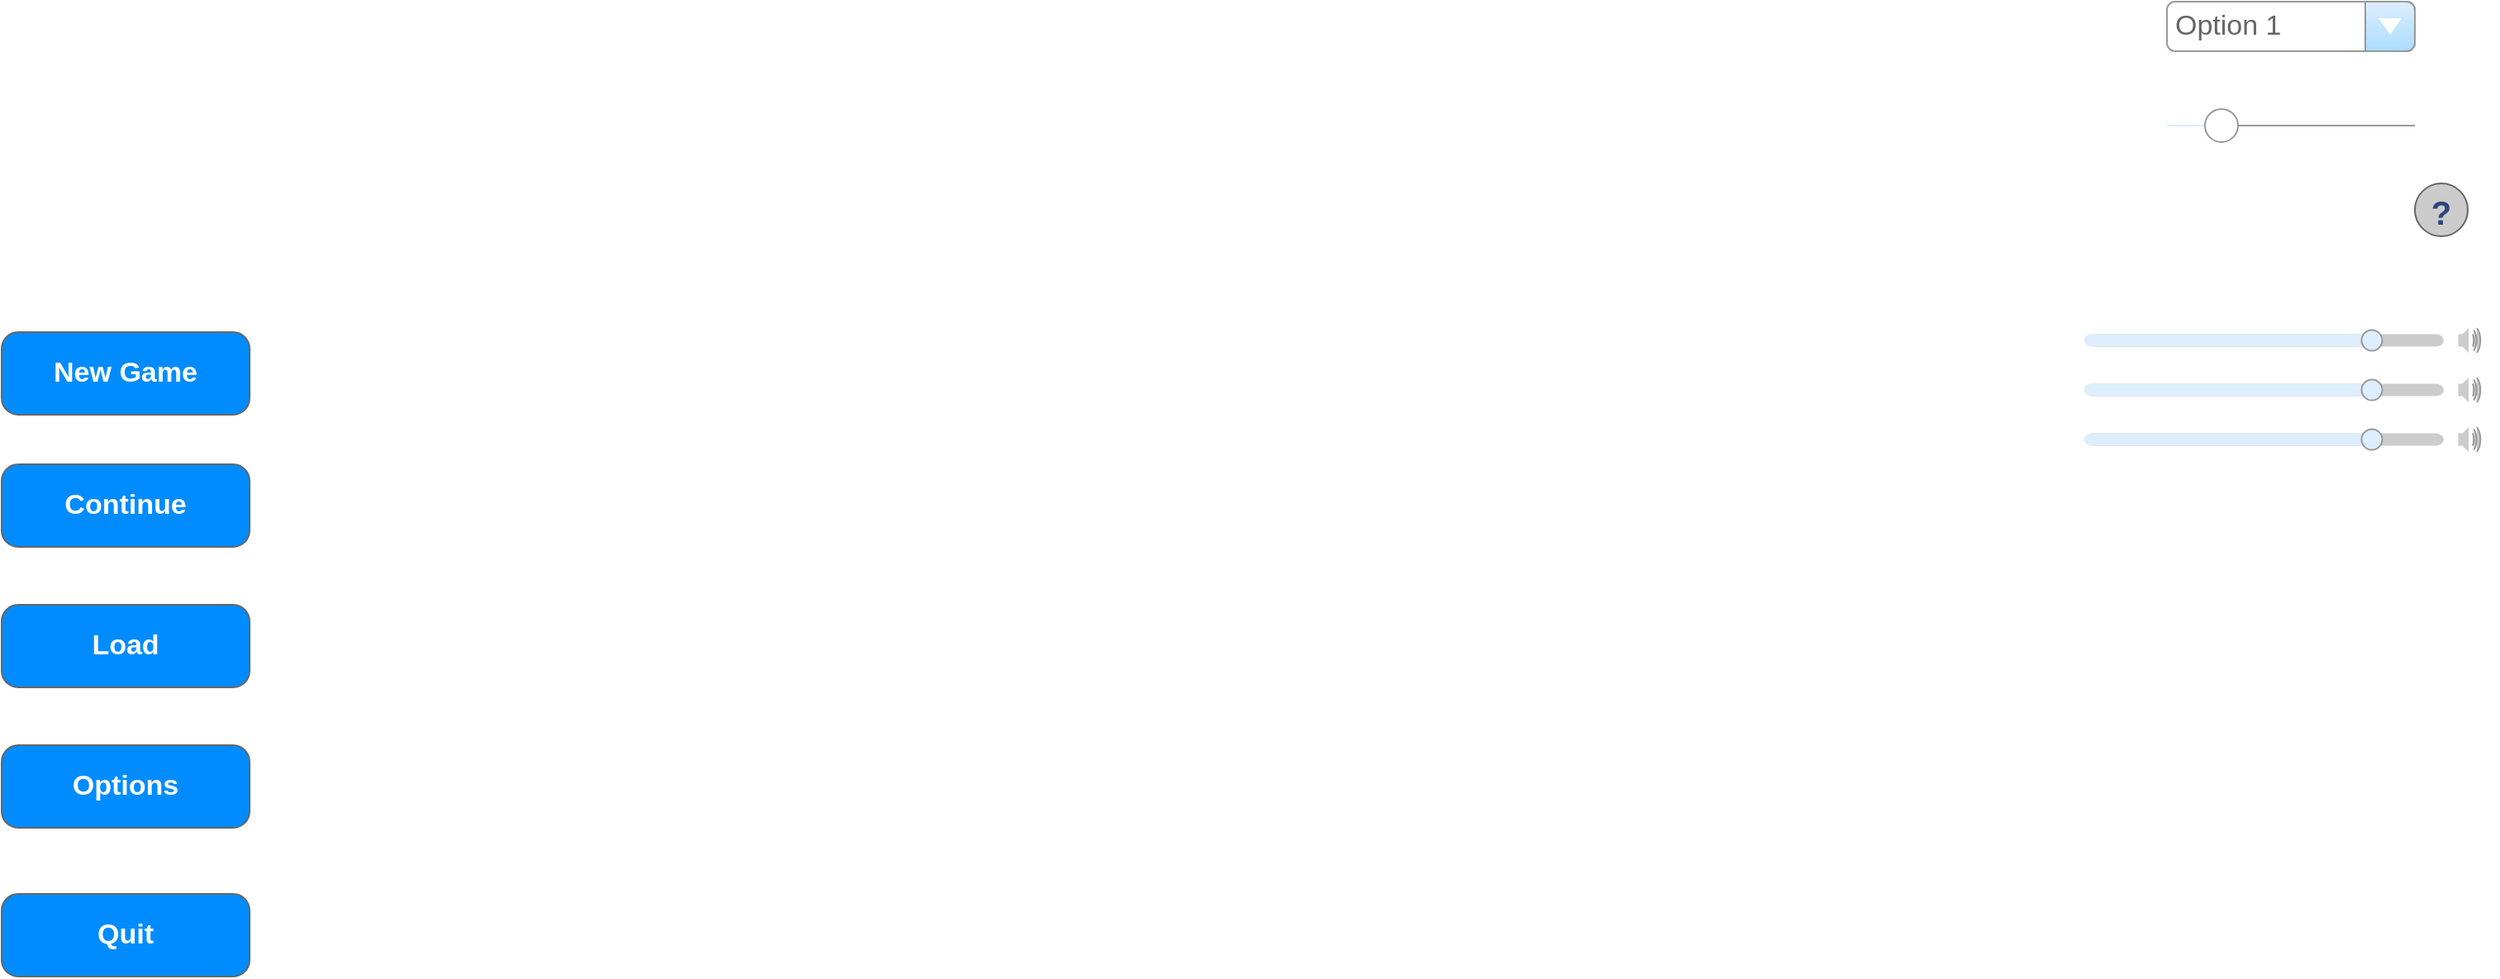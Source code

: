 <mxfile version="20.2.2" type="github" pages="3"><diagram id="_5GUIrbD9RQOqBY5dVK8" name="Main"><mxGraphModel dx="1660" dy="1147" grid="1" gridSize="10" guides="1" tooltips="1" connect="1" arrows="1" fold="1" page="1" pageScale="1" pageWidth="1600" pageHeight="900" math="0" shadow="0"><root><mxCell id="0"/><mxCell id="1" parent="0"/><mxCell id="pWPn7xd0X_Gq6Vy7VP8S-2" value="Options" style="strokeWidth=1;shadow=0;dashed=0;align=center;html=1;shape=mxgraph.mockup.buttons.button;strokeColor=#666666;fontColor=#ffffff;mainText=;buttonStyle=round;fontSize=17;fontStyle=1;fillColor=#008cff;whiteSpace=wrap;" vertex="1" parent="1"><mxGeometry x="40" y="510" width="150" height="50" as="geometry"/></mxCell><mxCell id="Ukd0ut-uW_zSZoWiR2oo-14" value="Option 1" style="strokeWidth=1;shadow=0;dashed=0;align=center;html=1;shape=mxgraph.mockup.forms.comboBox;strokeColor=#999999;fillColor=#ddeeff;align=left;fillColor2=#aaddff;mainText=;fontColor=#666666;fontSize=17;spacingLeft=3;" vertex="1" parent="1"><mxGeometry x="1350" y="60" width="150" height="30" as="geometry"/></mxCell><mxCell id="Ukd0ut-uW_zSZoWiR2oo-15" value="" style="verticalLabelPosition=bottom;shadow=0;dashed=0;align=center;html=1;verticalAlign=top;strokeWidth=1;shape=mxgraph.mockup.forms.horSlider;strokeColor=#999999;sliderStyle=basic;sliderPos=20;handleStyle=circle;fillColor2=#ddeeff;" vertex="1" parent="1"><mxGeometry x="1350" y="120" width="150" height="30" as="geometry"/></mxCell><mxCell id="Ukd0ut-uW_zSZoWiR2oo-16" value="" style="verticalLabelPosition=bottom;shadow=0;dashed=0;align=center;html=1;verticalAlign=top;strokeWidth=1;shape=mxgraph.mockup.misc.volumeSlider;barPos=80;fillColor=#cccccc;strokeColor=#999999;fillColor2=#ddeeff;" vertex="1" parent="1"><mxGeometry x="1300" y="250" width="250" height="30" as="geometry"/></mxCell><mxCell id="Ukd0ut-uW_zSZoWiR2oo-17" value="" style="verticalLabelPosition=bottom;shadow=0;dashed=0;align=center;html=1;verticalAlign=top;strokeWidth=1;shape=mxgraph.mockup.misc.volumeSlider;barPos=80;fillColor=#cccccc;strokeColor=#999999;fillColor2=#ddeeff;" vertex="1" parent="1"><mxGeometry x="1300" y="310" width="250" height="30" as="geometry"/></mxCell><mxCell id="Ukd0ut-uW_zSZoWiR2oo-18" value="" style="verticalLabelPosition=bottom;shadow=0;dashed=0;align=center;html=1;verticalAlign=top;strokeWidth=1;shape=mxgraph.mockup.misc.volumeSlider;barPos=80;fillColor=#cccccc;strokeColor=#999999;fillColor2=#ddeeff;" vertex="1" parent="1"><mxGeometry x="1300" y="280" width="250" height="30" as="geometry"/></mxCell><mxCell id="Ukd0ut-uW_zSZoWiR2oo-19" value="" style="verticalLabelPosition=bottom;shadow=0;dashed=0;align=center;html=1;verticalAlign=top;strokeWidth=1;shape=mxgraph.mockup.misc.help_icon;" vertex="1" parent="1"><mxGeometry x="1500" y="170" width="32" height="32" as="geometry"/></mxCell><mxCell id="Ukd0ut-uW_zSZoWiR2oo-21" value="Load" style="strokeWidth=1;shadow=0;dashed=0;align=center;html=1;shape=mxgraph.mockup.buttons.button;strokeColor=#666666;fontColor=#ffffff;mainText=;buttonStyle=round;fontSize=17;fontStyle=1;fillColor=#008cff;whiteSpace=wrap;" vertex="1" parent="1"><mxGeometry x="40" y="425" width="150" height="50" as="geometry"/></mxCell><mxCell id="Ukd0ut-uW_zSZoWiR2oo-22" value="Continue" style="strokeWidth=1;shadow=0;dashed=0;align=center;html=1;shape=mxgraph.mockup.buttons.button;strokeColor=#666666;fontColor=#ffffff;mainText=;buttonStyle=round;fontSize=17;fontStyle=1;fillColor=#008cff;whiteSpace=wrap;" vertex="1" parent="1"><mxGeometry x="40" y="340" width="150" height="50" as="geometry"/></mxCell><mxCell id="Ukd0ut-uW_zSZoWiR2oo-23" value="New Game" style="strokeWidth=1;shadow=0;dashed=0;align=center;html=1;shape=mxgraph.mockup.buttons.button;strokeColor=#666666;fontColor=#ffffff;mainText=;buttonStyle=round;fontSize=17;fontStyle=1;fillColor=#008cff;whiteSpace=wrap;" vertex="1" parent="1"><mxGeometry x="40" y="260" width="150" height="50" as="geometry"/></mxCell><mxCell id="pWPn7xd0X_Gq6Vy7VP8S-1" value="Quit" style="strokeWidth=1;shadow=0;dashed=0;align=center;html=1;shape=mxgraph.mockup.buttons.button;strokeColor=#666666;fontColor=#ffffff;mainText=;buttonStyle=round;fontSize=17;fontStyle=1;fillColor=#008cff;whiteSpace=wrap;" vertex="1" parent="1"><mxGeometry x="40" y="600" width="150" height="50" as="geometry"/></mxCell></root></mxGraphModel></diagram><diagram name="Options Menu" id="BjaFdvrozqveuFBgUKbV"><mxGraphModel dx="747" dy="516" grid="1" gridSize="10" guides="1" tooltips="1" connect="1" arrows="1" fold="1" page="1" pageScale="1" pageWidth="1600" pageHeight="900" math="0" shadow="0"><root><mxCell id="weFvLTDNCtRDwKqFHZ_--0"/><mxCell id="weFvLTDNCtRDwKqFHZ_--1" parent="weFvLTDNCtRDwKqFHZ_--0"/><mxCell id="weFvLTDNCtRDwKqFHZ_--2" value="Options" style="strokeWidth=1;shadow=0;dashed=0;align=center;html=1;shape=mxgraph.mockup.buttons.button;strokeColor=#666666;fontColor=#ffffff;mainText=;buttonStyle=round;fontSize=17;fontStyle=1;fillColor=#008cff;whiteSpace=wrap;" vertex="1" parent="weFvLTDNCtRDwKqFHZ_--1"><mxGeometry x="40" y="510" width="150" height="50" as="geometry"/></mxCell><mxCell id="weFvLTDNCtRDwKqFHZ_--3" value="Option 1" style="strokeWidth=1;shadow=0;dashed=0;align=center;html=1;shape=mxgraph.mockup.forms.comboBox;strokeColor=#999999;fillColor=#ddeeff;align=left;fillColor2=#aaddff;mainText=;fontColor=#666666;fontSize=17;spacingLeft=3;" vertex="1" parent="weFvLTDNCtRDwKqFHZ_--1"><mxGeometry x="1350" y="60" width="150" height="30" as="geometry"/></mxCell><mxCell id="weFvLTDNCtRDwKqFHZ_--4" value="" style="verticalLabelPosition=bottom;shadow=0;dashed=0;align=center;html=1;verticalAlign=top;strokeWidth=1;shape=mxgraph.mockup.forms.horSlider;strokeColor=#999999;sliderStyle=basic;sliderPos=20;handleStyle=circle;fillColor2=#ddeeff;" vertex="1" parent="weFvLTDNCtRDwKqFHZ_--1"><mxGeometry x="1350" y="120" width="150" height="30" as="geometry"/></mxCell><mxCell id="weFvLTDNCtRDwKqFHZ_--5" value="" style="verticalLabelPosition=bottom;shadow=0;dashed=0;align=center;html=1;verticalAlign=top;strokeWidth=1;shape=mxgraph.mockup.misc.volumeSlider;barPos=80;fillColor=#cccccc;strokeColor=#999999;fillColor2=#ddeeff;" vertex="1" parent="weFvLTDNCtRDwKqFHZ_--1"><mxGeometry x="1300" y="250" width="250" height="30" as="geometry"/></mxCell><mxCell id="weFvLTDNCtRDwKqFHZ_--6" value="" style="verticalLabelPosition=bottom;shadow=0;dashed=0;align=center;html=1;verticalAlign=top;strokeWidth=1;shape=mxgraph.mockup.misc.volumeSlider;barPos=80;fillColor=#cccccc;strokeColor=#999999;fillColor2=#ddeeff;" vertex="1" parent="weFvLTDNCtRDwKqFHZ_--1"><mxGeometry x="1300" y="310" width="250" height="30" as="geometry"/></mxCell><mxCell id="weFvLTDNCtRDwKqFHZ_--7" value="" style="verticalLabelPosition=bottom;shadow=0;dashed=0;align=center;html=1;verticalAlign=top;strokeWidth=1;shape=mxgraph.mockup.misc.volumeSlider;barPos=80;fillColor=#cccccc;strokeColor=#999999;fillColor2=#ddeeff;" vertex="1" parent="weFvLTDNCtRDwKqFHZ_--1"><mxGeometry x="1300" y="280" width="250" height="30" as="geometry"/></mxCell><mxCell id="weFvLTDNCtRDwKqFHZ_--8" value="" style="verticalLabelPosition=bottom;shadow=0;dashed=0;align=center;html=1;verticalAlign=top;strokeWidth=1;shape=mxgraph.mockup.misc.help_icon;" vertex="1" parent="weFvLTDNCtRDwKqFHZ_--1"><mxGeometry x="1500" y="170" width="32" height="32" as="geometry"/></mxCell><mxCell id="weFvLTDNCtRDwKqFHZ_--9" value="Load" style="strokeWidth=1;shadow=0;dashed=0;align=center;html=1;shape=mxgraph.mockup.buttons.button;strokeColor=#666666;fontColor=#ffffff;mainText=;buttonStyle=round;fontSize=17;fontStyle=1;fillColor=#008cff;whiteSpace=wrap;" vertex="1" parent="weFvLTDNCtRDwKqFHZ_--1"><mxGeometry x="40" y="425" width="150" height="50" as="geometry"/></mxCell><mxCell id="weFvLTDNCtRDwKqFHZ_--10" value="Continue" style="strokeWidth=1;shadow=0;dashed=0;align=center;html=1;shape=mxgraph.mockup.buttons.button;strokeColor=#666666;fontColor=#ffffff;mainText=;buttonStyle=round;fontSize=17;fontStyle=1;fillColor=#008cff;whiteSpace=wrap;" vertex="1" parent="weFvLTDNCtRDwKqFHZ_--1"><mxGeometry x="40" y="340" width="150" height="50" as="geometry"/></mxCell><mxCell id="weFvLTDNCtRDwKqFHZ_--11" value="New Game" style="strokeWidth=1;shadow=0;dashed=0;align=center;html=1;shape=mxgraph.mockup.buttons.button;strokeColor=#666666;fontColor=#ffffff;mainText=;buttonStyle=round;fontSize=17;fontStyle=1;fillColor=#008cff;whiteSpace=wrap;" vertex="1" parent="weFvLTDNCtRDwKqFHZ_--1"><mxGeometry x="40" y="260" width="150" height="50" as="geometry"/></mxCell><mxCell id="weFvLTDNCtRDwKqFHZ_--12" value="Quit" style="strokeWidth=1;shadow=0;dashed=0;align=center;html=1;shape=mxgraph.mockup.buttons.button;strokeColor=#666666;fontColor=#ffffff;mainText=;buttonStyle=round;fontSize=17;fontStyle=1;fillColor=#008cff;whiteSpace=wrap;" vertex="1" parent="weFvLTDNCtRDwKqFHZ_--1"><mxGeometry x="40" y="600" width="150" height="50" as="geometry"/></mxCell></root></mxGraphModel></diagram><diagram id="rDdVB9HWUvdvilJKJ9mi" name="NewGame"><mxGraphModel dx="1660" dy="1147" grid="1" gridSize="10" guides="1" tooltips="1" connect="1" arrows="1" fold="1" page="1" pageScale="1" pageWidth="1600" pageHeight="900" math="0" shadow="0"><root><mxCell id="0"/><mxCell id="1" parent="0"/><mxCell id="J5piVxNMUvEPS2Fz7z76-1" value="Line 1" style="strokeWidth=1;shadow=0;dashed=0;align=center;html=1;shape=mxgraph.mockup.text.textBox;fontColor=#666666;align=left;fontSize=17;spacingLeft=4;spacingTop=-3;strokeColor=#666666;mainText=" vertex="1" parent="1"><mxGeometry x="280" y="160" width="150" height="30" as="geometry"/></mxCell></root></mxGraphModel></diagram></mxfile>